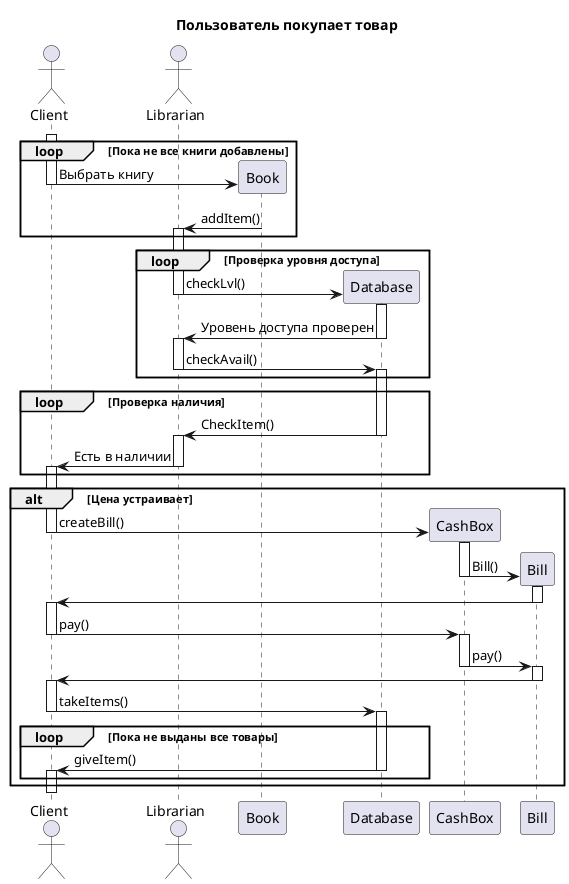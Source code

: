 @startuml

title Пользователь покупает товар

actor Client
actor Librarian
participant Book
participant Database
participant CashBox
participant Bill

activate Client
create Book
loop Пока не все книги добавлены
    Client -> Book : Выбрать книгу
    deactivate Client
    Book -> Librarian : addItem()
    activate Librarian
end

activate Librarian
create Database
loop Проверка уровня доступа
    Librarian -> Database : checkLvl()
    deactivate Librarian
    activate Database
    Database -> Librarian : Уровень доступа проверен 
    deactivate Database
    activate Librarian
    Librarian -> Database : checkAvail()
    deactivate Librarian
    activate Database
    
    
end

loop Проверка наличия
    Database -> Librarian: CheckItem()
    deactivate Database
    activate Librarian
    Librarian -> Client : Есть в наличии
    deactivate Librarian
    activate Client
end

activate Client
alt Цена устраивает
    create CashBox
    Client -> CashBox : createBill()
    deactivate Client
    activate CashBox
    create Bill
    CashBox -> Bill : Bill()
    deactivate CashBox
    activate Bill
    Client <- Bill
    deactivate Bill
    activate Client
    Client -> CashBox : pay()
    deactivate Client
    activate CashBox
    CashBox -> Bill : pay()
    deactivate CashBox
    activate Bill
    Client <- Bill
    deactivate Bill
    activate Client
    Client -> Database : takeItems()
    deactivate Client
    activate Database
    deactivate Client
    
    loop Пока не выданы все товары
        Database -> Client : giveItem()
        deactivate Database
        activate Client
    end
end

deactivate Client


@enduml